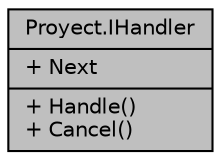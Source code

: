 digraph "Proyect.IHandler"
{
 // INTERACTIVE_SVG=YES
 // LATEX_PDF_SIZE
  edge [fontname="Helvetica",fontsize="10",labelfontname="Helvetica",labelfontsize="10"];
  node [fontname="Helvetica",fontsize="10",shape=record];
  Node1 [label="{Proyect.IHandler\n|+ Next\l|+ Handle()\l+ Cancel()\l}",height=0.2,width=0.4,color="black", fillcolor="grey75", style="filled", fontcolor="black",tooltip="Interfaz para implementar el patrón Chain of Responsibility. En ese patrón se pasa un mensaje a travé..."];
}
